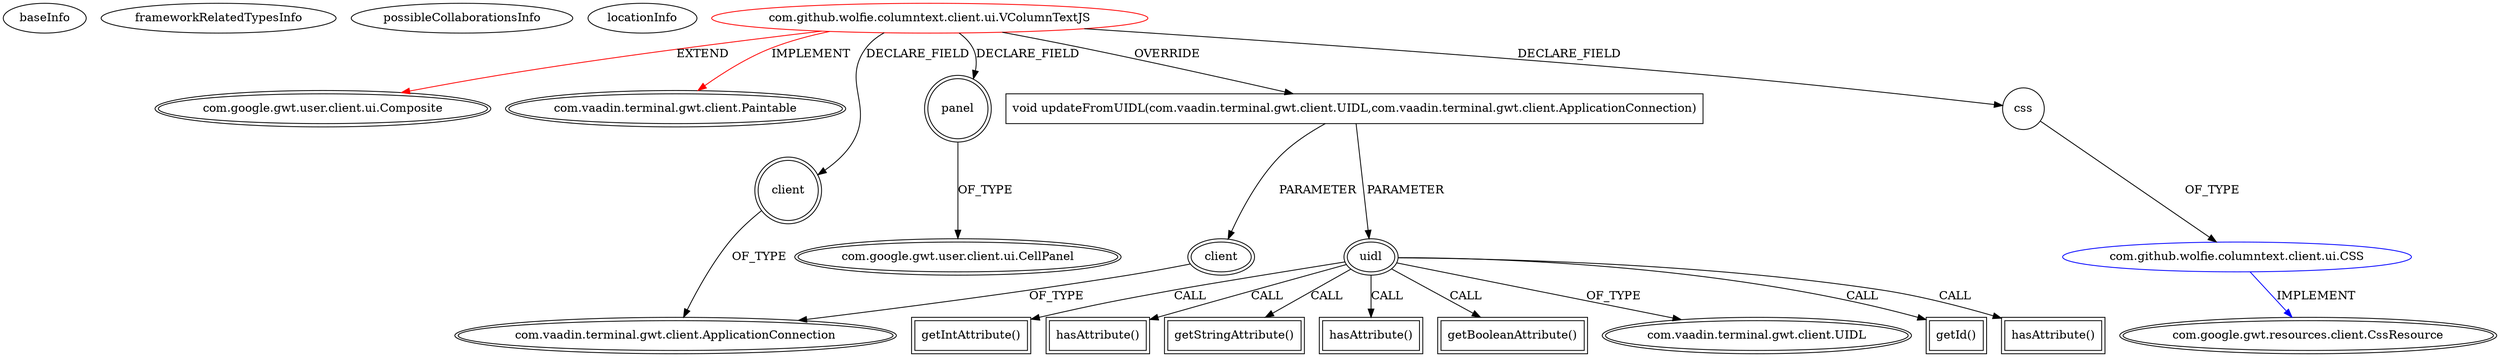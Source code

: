 digraph {
baseInfo[graphId=4645,category="extension_graph",isAnonymous=false,possibleRelation=true]
frameworkRelatedTypesInfo[0="com.google.gwt.user.client.ui.Composite",1="com.vaadin.terminal.gwt.client.Paintable"]
possibleCollaborationsInfo[0="4645~FIELD_DECLARATION-~com.google.gwt.user.client.ui.Composite com.vaadin.terminal.gwt.client.Paintable ~com.google.gwt.resources.client.CssResource ~false~false"]
locationInfo[projectName="wolfie-ColumnText",filePath="/wolfie-ColumnText/ColumnText-master/src/com/github/wolfie/columntext/client/ui/VColumnTextJS.java",contextSignature="VColumnTextJS",graphId="4645"]
0[label="com.github.wolfie.columntext.client.ui.VColumnTextJS",vertexType="ROOT_CLIENT_CLASS_DECLARATION",isFrameworkType=false,color=red]
1[label="com.google.gwt.user.client.ui.Composite",vertexType="FRAMEWORK_CLASS_TYPE",isFrameworkType=true,peripheries=2]
2[label="com.vaadin.terminal.gwt.client.Paintable",vertexType="FRAMEWORK_INTERFACE_TYPE",isFrameworkType=true,peripheries=2]
3[label="client",vertexType="FIELD_DECLARATION",isFrameworkType=true,peripheries=2,shape=circle]
4[label="com.vaadin.terminal.gwt.client.ApplicationConnection",vertexType="FRAMEWORK_CLASS_TYPE",isFrameworkType=true,peripheries=2]
5[label="css",vertexType="FIELD_DECLARATION",isFrameworkType=false,shape=circle]
6[label="com.github.wolfie.columntext.client.ui.CSS",vertexType="REFERENCE_CLIENT_CLASS_DECLARATION",isFrameworkType=false,color=blue]
7[label="com.google.gwt.resources.client.CssResource",vertexType="FRAMEWORK_INTERFACE_TYPE",isFrameworkType=true,peripheries=2]
8[label="panel",vertexType="FIELD_DECLARATION",isFrameworkType=true,peripheries=2,shape=circle]
9[label="com.google.gwt.user.client.ui.CellPanel",vertexType="FRAMEWORK_CLASS_TYPE",isFrameworkType=true,peripheries=2]
10[label="void updateFromUIDL(com.vaadin.terminal.gwt.client.UIDL,com.vaadin.terminal.gwt.client.ApplicationConnection)",vertexType="OVERRIDING_METHOD_DECLARATION",isFrameworkType=false,shape=box]
11[label="uidl",vertexType="PARAMETER_DECLARATION",isFrameworkType=true,peripheries=2]
12[label="com.vaadin.terminal.gwt.client.UIDL",vertexType="FRAMEWORK_CLASS_TYPE",isFrameworkType=true,peripheries=2]
13[label="client",vertexType="PARAMETER_DECLARATION",isFrameworkType=true,peripheries=2]
16[label="getId()",vertexType="INSIDE_CALL",isFrameworkType=true,peripheries=2,shape=box]
18[label="hasAttribute()",vertexType="INSIDE_CALL",isFrameworkType=true,peripheries=2,shape=box]
20[label="getIntAttribute()",vertexType="INSIDE_CALL",isFrameworkType=true,peripheries=2,shape=box]
22[label="hasAttribute()",vertexType="INSIDE_CALL",isFrameworkType=true,peripheries=2,shape=box]
24[label="getStringAttribute()",vertexType="INSIDE_CALL",isFrameworkType=true,peripheries=2,shape=box]
26[label="hasAttribute()",vertexType="INSIDE_CALL",isFrameworkType=true,peripheries=2,shape=box]
28[label="getBooleanAttribute()",vertexType="INSIDE_CALL",isFrameworkType=true,peripheries=2,shape=box]
0->1[label="EXTEND",color=red]
0->2[label="IMPLEMENT",color=red]
0->3[label="DECLARE_FIELD"]
3->4[label="OF_TYPE"]
0->5[label="DECLARE_FIELD"]
6->7[label="IMPLEMENT",color=blue]
5->6[label="OF_TYPE"]
0->8[label="DECLARE_FIELD"]
8->9[label="OF_TYPE"]
0->10[label="OVERRIDE"]
11->12[label="OF_TYPE"]
10->11[label="PARAMETER"]
13->4[label="OF_TYPE"]
10->13[label="PARAMETER"]
11->16[label="CALL"]
11->18[label="CALL"]
11->20[label="CALL"]
11->22[label="CALL"]
11->24[label="CALL"]
11->26[label="CALL"]
11->28[label="CALL"]
}
